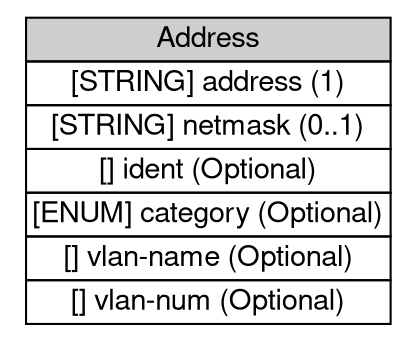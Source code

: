 digraph Address {
	graph [bb="0,0,190,155",
		rankdir=LR
	];
	node [label="\N"];
	Address	[height=2.1528,
		label=<<table BORDER="0" CELLBORDER="1" CELLSPACING="0"> <tr> <td BGCOLOR="#CECECE" HREF="../IDMEFv1/Address.html" TITLE="The Address class is used to represent network, hardware, and application addresses. "><FONT FACE="Nimbus Sans L">Address</FONT></td> </tr>" %<tr><td  HREF="../IDMEFv1/Address.html" TITLE="The address information.  The format of this data is governed by the category attribute."><FONT FACE="Nimbus Sans L">[STRING] address (1)</FONT></td></tr>%<tr><td  HREF="../IDMEFv1/Address.html" TITLE="The network mask for the address, if appropriate."><FONT FACE="Nimbus Sans L">[STRING] netmask (0..1)</FONT></td></tr>%<tr><td  HREF="../IDMEFv1/Address.html" TITLE="A unique identifier for the address; see Section 3.2.9."><FONT FACE="Nimbus Sans L">[] ident (Optional)</FONT></td></tr>%<tr><td  HREF="../IDMEFv1/Address.html" TITLE="The type of address represented.  The permitted values for this attribute are shown below.  The default value is &quot;unknown&quot;.  (See also Section 10.)"><FONT FACE="Nimbus Sans L">[ENUM] category (Optional)</FONT></td></tr>%<tr><td  HREF="../IDMEFv1/Address.html" TITLE="The name of the Virtual LAN to which the address belongs."><FONT FACE="Nimbus Sans L">[] vlan-name (Optional)</FONT></td></tr>%<tr><td  HREF="../IDMEFv1/Address.html" TITLE="The number of the Virtual LAN to which the address belongs."><FONT FACE="Nimbus Sans L">[] vlan-num (Optional)</FONT></td></tr>%</table>>,
		pos="95,77.5",
		shape=plaintext,
		width=2.6389];
}
